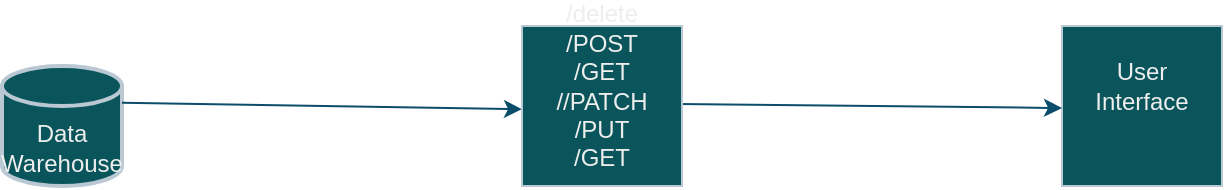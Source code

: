 <mxfile version="24.4.6" type="github">
  <diagram name="Page-1" id="iYfEcGZC3Mart0tt_Pew">
    <mxGraphModel dx="1364" dy="790" grid="1" gridSize="10" guides="1" tooltips="1" connect="1" arrows="1" fold="1" page="1" pageScale="1" pageWidth="850" pageHeight="1100" math="0" shadow="0">
      <root>
        <mxCell id="0" />
        <mxCell id="1" parent="0" />
        <mxCell id="qvN_gcN_sKEZaXYUXhw1-5" value="" style="strokeWidth=2;html=1;shape=mxgraph.flowchart.database;whiteSpace=wrap;labelBackgroundColor=none;fillColor=#09555B;strokeColor=#BAC8D3;fontColor=#EEEEEE;" vertex="1" parent="1">
          <mxGeometry x="100" y="270" width="60" height="60" as="geometry" />
        </mxCell>
        <mxCell id="qvN_gcN_sKEZaXYUXhw1-11" value="Data Warehouse" style="text;html=1;align=center;verticalAlign=middle;whiteSpace=wrap;rounded=0;labelBackgroundColor=none;fontColor=#EEEEEE;" vertex="1" parent="1">
          <mxGeometry x="100" y="296" width="60" height="30" as="geometry" />
        </mxCell>
        <mxCell id="qvN_gcN_sKEZaXYUXhw1-13" value="" style="whiteSpace=wrap;html=1;aspect=fixed;strokeColor=#BAC8D3;fontColor=#EEEEEE;fillColor=#09555B;" vertex="1" parent="1">
          <mxGeometry x="630" y="250" width="80" height="80" as="geometry" />
        </mxCell>
        <mxCell id="qvN_gcN_sKEZaXYUXhw1-14" value="User Interface" style="text;html=1;align=center;verticalAlign=middle;whiteSpace=wrap;rounded=0;labelBackgroundColor=none;fontColor=#EEEEEE;" vertex="1" parent="1">
          <mxGeometry x="640" y="265" width="60" height="30" as="geometry" />
        </mxCell>
        <mxCell id="qvN_gcN_sKEZaXYUXhw1-15" value="REST APIs" style="text;html=1;align=center;verticalAlign=middle;whiteSpace=wrap;rounded=0;labelBackgroundColor=none;fontColor=#EEEEEE;" vertex="1" parent="1">
          <mxGeometry x="360" y="280" width="60" height="30" as="geometry" />
        </mxCell>
        <mxCell id="qvN_gcN_sKEZaXYUXhw1-16" value="" style="endArrow=classic;html=1;rounded=0;strokeColor=#0B4D6A;entryX=0;entryY=0.75;entryDx=0;entryDy=0;" edge="1" parent="1">
          <mxGeometry width="50" height="50" relative="1" as="geometry">
            <mxPoint x="160" y="288.37" as="sourcePoint" />
            <mxPoint x="360" y="291.63" as="targetPoint" />
          </mxGeometry>
        </mxCell>
        <mxCell id="qvN_gcN_sKEZaXYUXhw1-25" value="" style="endArrow=classic;html=1;rounded=0;strokeColor=#0B4D6A;entryX=0.025;entryY=0.588;entryDx=0;entryDy=0;entryPerimeter=0;" edge="1" parent="1">
          <mxGeometry width="50" height="50" relative="1" as="geometry">
            <mxPoint x="438" y="288.99" as="sourcePoint" />
            <mxPoint x="630" y="291.01" as="targetPoint" />
          </mxGeometry>
        </mxCell>
        <mxCell id="qvN_gcN_sKEZaXYUXhw1-27" value="" style="whiteSpace=wrap;html=1;aspect=fixed;strokeColor=#BAC8D3;fontColor=#EEEEEE;fillColor=#09555B;" vertex="1" parent="1">
          <mxGeometry x="360" y="250" width="80" height="80" as="geometry" />
        </mxCell>
        <mxCell id="qvN_gcN_sKEZaXYUXhw1-28" value="&lt;div&gt;/delete&lt;/div&gt;&lt;div&gt;/POST&lt;/div&gt;&lt;div&gt;/GET&lt;/div&gt;&lt;div&gt;//PATCH&lt;/div&gt;&lt;div&gt;/PUT&lt;br&gt;/GET&lt;br&gt;&lt;/div&gt;" style="text;html=1;align=center;verticalAlign=middle;whiteSpace=wrap;rounded=0;labelBackgroundColor=none;fontColor=#EEEEEE;" vertex="1" parent="1">
          <mxGeometry x="370" y="265" width="60" height="30" as="geometry" />
        </mxCell>
      </root>
    </mxGraphModel>
  </diagram>
</mxfile>
